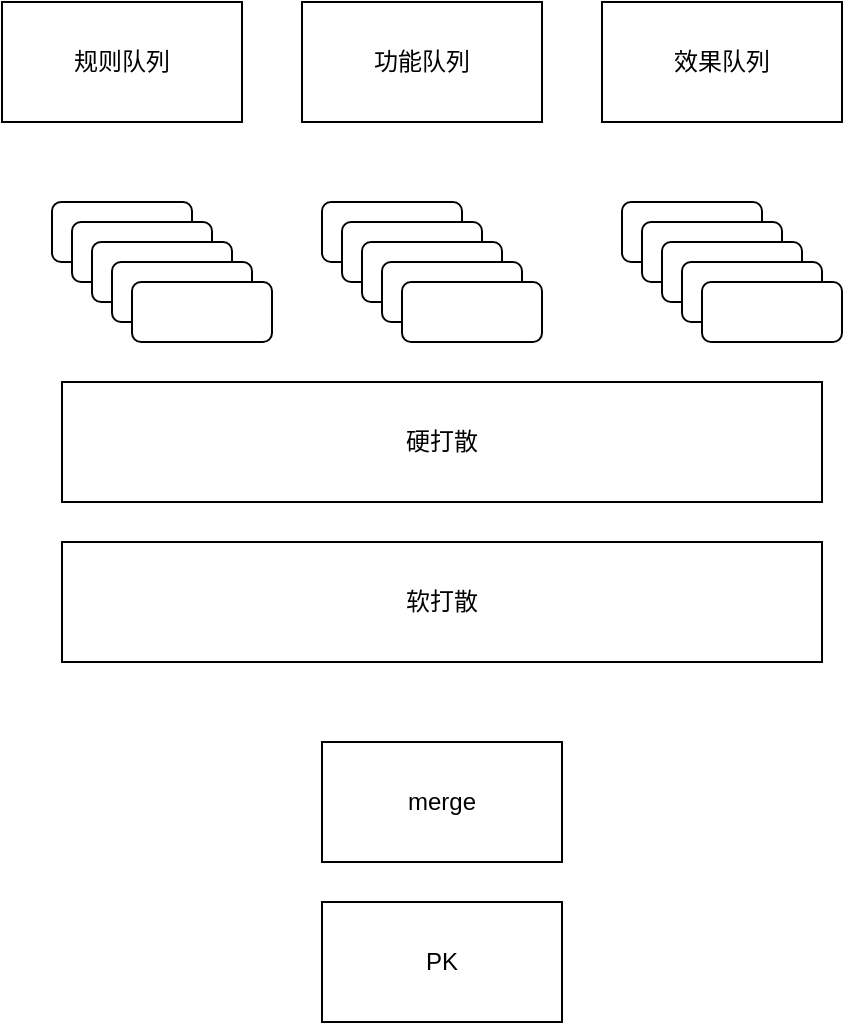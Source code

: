 <mxfile version="21.3.3" type="github">
  <diagram name="第 1 页" id="3nudzDqvDU5Y6kP5WSou">
    <mxGraphModel dx="1272" dy="676" grid="1" gridSize="10" guides="1" tooltips="1" connect="1" arrows="1" fold="1" page="1" pageScale="1" pageWidth="827" pageHeight="1169" math="0" shadow="0">
      <root>
        <mxCell id="0" />
        <mxCell id="1" parent="0" />
        <mxCell id="iS4poByR3l4oACe20Y_C-1" value="规则队列" style="rounded=0;whiteSpace=wrap;html=1;" vertex="1" parent="1">
          <mxGeometry x="30" y="60" width="120" height="60" as="geometry" />
        </mxCell>
        <mxCell id="iS4poByR3l4oACe20Y_C-2" value="功能队列" style="rounded=0;whiteSpace=wrap;html=1;" vertex="1" parent="1">
          <mxGeometry x="180" y="60" width="120" height="60" as="geometry" />
        </mxCell>
        <mxCell id="iS4poByR3l4oACe20Y_C-3" value="效果队列" style="rounded=0;whiteSpace=wrap;html=1;" vertex="1" parent="1">
          <mxGeometry x="330" y="60" width="120" height="60" as="geometry" />
        </mxCell>
        <mxCell id="iS4poByR3l4oACe20Y_C-4" value="" style="rounded=1;whiteSpace=wrap;html=1;" vertex="1" parent="1">
          <mxGeometry x="55" y="160" width="70" height="30" as="geometry" />
        </mxCell>
        <mxCell id="iS4poByR3l4oACe20Y_C-5" value="" style="rounded=1;whiteSpace=wrap;html=1;" vertex="1" parent="1">
          <mxGeometry x="65" y="170" width="70" height="30" as="geometry" />
        </mxCell>
        <mxCell id="iS4poByR3l4oACe20Y_C-6" value="" style="rounded=1;whiteSpace=wrap;html=1;" vertex="1" parent="1">
          <mxGeometry x="75" y="180" width="70" height="30" as="geometry" />
        </mxCell>
        <mxCell id="iS4poByR3l4oACe20Y_C-7" value="" style="rounded=1;whiteSpace=wrap;html=1;" vertex="1" parent="1">
          <mxGeometry x="85" y="190" width="70" height="30" as="geometry" />
        </mxCell>
        <mxCell id="iS4poByR3l4oACe20Y_C-8" value="" style="rounded=1;whiteSpace=wrap;html=1;" vertex="1" parent="1">
          <mxGeometry x="95" y="200" width="70" height="30" as="geometry" />
        </mxCell>
        <mxCell id="iS4poByR3l4oACe20Y_C-14" value="" style="rounded=1;whiteSpace=wrap;html=1;" vertex="1" parent="1">
          <mxGeometry x="190" y="160" width="70" height="30" as="geometry" />
        </mxCell>
        <mxCell id="iS4poByR3l4oACe20Y_C-15" value="" style="rounded=1;whiteSpace=wrap;html=1;" vertex="1" parent="1">
          <mxGeometry x="200" y="170" width="70" height="30" as="geometry" />
        </mxCell>
        <mxCell id="iS4poByR3l4oACe20Y_C-16" value="" style="rounded=1;whiteSpace=wrap;html=1;" vertex="1" parent="1">
          <mxGeometry x="210" y="180" width="70" height="30" as="geometry" />
        </mxCell>
        <mxCell id="iS4poByR3l4oACe20Y_C-17" value="" style="rounded=1;whiteSpace=wrap;html=1;" vertex="1" parent="1">
          <mxGeometry x="220" y="190" width="70" height="30" as="geometry" />
        </mxCell>
        <mxCell id="iS4poByR3l4oACe20Y_C-18" value="" style="rounded=1;whiteSpace=wrap;html=1;" vertex="1" parent="1">
          <mxGeometry x="230" y="200" width="70" height="30" as="geometry" />
        </mxCell>
        <mxCell id="iS4poByR3l4oACe20Y_C-19" value="" style="rounded=1;whiteSpace=wrap;html=1;" vertex="1" parent="1">
          <mxGeometry x="340" y="160" width="70" height="30" as="geometry" />
        </mxCell>
        <mxCell id="iS4poByR3l4oACe20Y_C-20" value="" style="rounded=1;whiteSpace=wrap;html=1;" vertex="1" parent="1">
          <mxGeometry x="350" y="170" width="70" height="30" as="geometry" />
        </mxCell>
        <mxCell id="iS4poByR3l4oACe20Y_C-21" value="" style="rounded=1;whiteSpace=wrap;html=1;" vertex="1" parent="1">
          <mxGeometry x="360" y="180" width="70" height="30" as="geometry" />
        </mxCell>
        <mxCell id="iS4poByR3l4oACe20Y_C-22" value="" style="rounded=1;whiteSpace=wrap;html=1;" vertex="1" parent="1">
          <mxGeometry x="370" y="190" width="70" height="30" as="geometry" />
        </mxCell>
        <mxCell id="iS4poByR3l4oACe20Y_C-23" value="" style="rounded=1;whiteSpace=wrap;html=1;" vertex="1" parent="1">
          <mxGeometry x="380" y="200" width="70" height="30" as="geometry" />
        </mxCell>
        <mxCell id="iS4poByR3l4oACe20Y_C-24" value="硬打散" style="rounded=0;whiteSpace=wrap;html=1;" vertex="1" parent="1">
          <mxGeometry x="60" y="250" width="380" height="60" as="geometry" />
        </mxCell>
        <mxCell id="iS4poByR3l4oACe20Y_C-25" value="软打散" style="rounded=0;whiteSpace=wrap;html=1;" vertex="1" parent="1">
          <mxGeometry x="60" y="330" width="380" height="60" as="geometry" />
        </mxCell>
        <mxCell id="iS4poByR3l4oACe20Y_C-26" value="merge" style="rounded=0;whiteSpace=wrap;html=1;" vertex="1" parent="1">
          <mxGeometry x="190" y="430" width="120" height="60" as="geometry" />
        </mxCell>
        <mxCell id="iS4poByR3l4oACe20Y_C-27" value="PK" style="rounded=0;whiteSpace=wrap;html=1;" vertex="1" parent="1">
          <mxGeometry x="190" y="510" width="120" height="60" as="geometry" />
        </mxCell>
      </root>
    </mxGraphModel>
  </diagram>
</mxfile>
